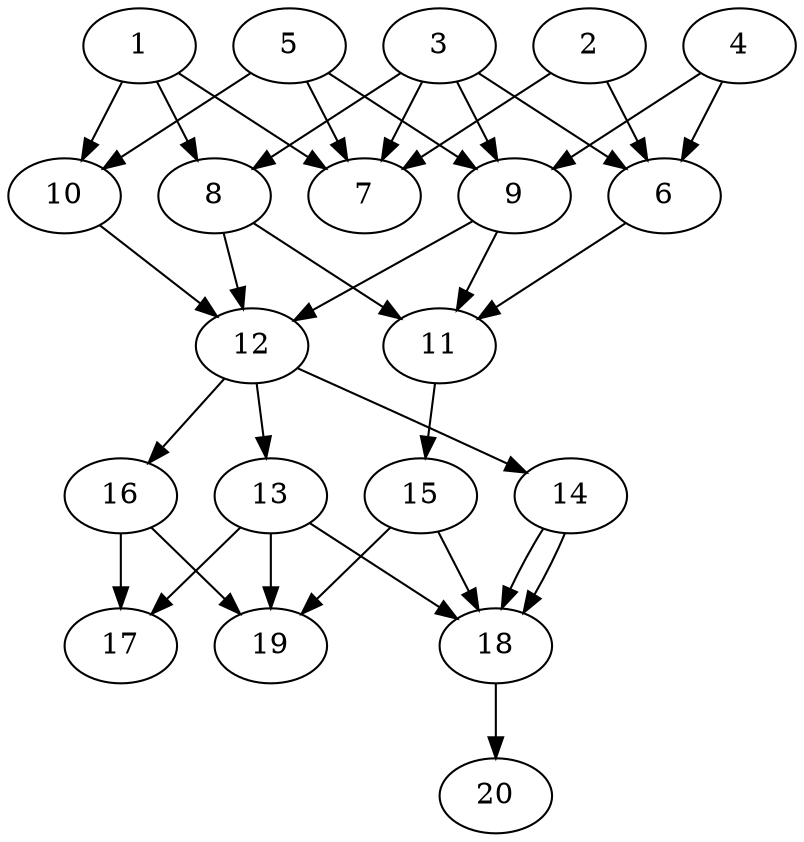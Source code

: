 // DAG automatically generated by daggen at Tue Aug  6 16:20:30 2019
// ./daggen --dot -n 20 --ccr 0.4 --fat 0.5 --regular 0.5 --density 0.8 --mindata 5242880 --maxdata 52428800 
digraph G {
  1 [size="60280320", alpha="0.03", expect_size="24112128"] 
  1 -> 7 [size ="24112128"]
  1 -> 8 [size ="24112128"]
  1 -> 10 [size ="24112128"]
  2 [size="59445760", alpha="0.12", expect_size="23778304"] 
  2 -> 6 [size ="23778304"]
  2 -> 7 [size ="23778304"]
  3 [size="63265280", alpha="0.12", expect_size="25306112"] 
  3 -> 6 [size ="25306112"]
  3 -> 7 [size ="25306112"]
  3 -> 8 [size ="25306112"]
  3 -> 9 [size ="25306112"]
  4 [size="41968640", alpha="0.19", expect_size="16787456"] 
  4 -> 6 [size ="16787456"]
  4 -> 9 [size ="16787456"]
  5 [size="91732480", alpha="0.18", expect_size="36692992"] 
  5 -> 7 [size ="36692992"]
  5 -> 9 [size ="36692992"]
  5 -> 10 [size ="36692992"]
  6 [size="31052800", alpha="0.11", expect_size="12421120"] 
  6 -> 11 [size ="12421120"]
  7 [size="126028800", alpha="0.06", expect_size="50411520"] 
  8 [size="94973440", alpha="0.19", expect_size="37989376"] 
  8 -> 11 [size ="37989376"]
  8 -> 12 [size ="37989376"]
  9 [size="110768640", alpha="0.19", expect_size="44307456"] 
  9 -> 11 [size ="44307456"]
  9 -> 12 [size ="44307456"]
  10 [size="115128320", alpha="0.06", expect_size="46051328"] 
  10 -> 12 [size ="46051328"]
  11 [size="23336960", alpha="0.01", expect_size="9334784"] 
  11 -> 15 [size ="9334784"]
  12 [size="42490880", alpha="0.13", expect_size="16996352"] 
  12 -> 13 [size ="16996352"]
  12 -> 14 [size ="16996352"]
  12 -> 16 [size ="16996352"]
  13 [size="111848960", alpha="0.16", expect_size="44739584"] 
  13 -> 17 [size ="44739584"]
  13 -> 18 [size ="44739584"]
  13 -> 19 [size ="44739584"]
  14 [size="61872640", alpha="0.19", expect_size="24749056"] 
  14 -> 18 [size ="24749056"]
  14 -> 18 [size ="24749056"]
  15 [size="58342400", alpha="0.09", expect_size="23336960"] 
  15 -> 18 [size ="23336960"]
  15 -> 19 [size ="23336960"]
  16 [size="44236800", alpha="0.09", expect_size="17694720"] 
  16 -> 17 [size ="17694720"]
  16 -> 19 [size ="17694720"]
  17 [size="107046400", alpha="0.08", expect_size="42818560"] 
  18 [size="21816320", alpha="0.15", expect_size="8726528"] 
  18 -> 20 [size ="8726528"]
  19 [size="15521280", alpha="0.19", expect_size="6208512"] 
  20 [size="126650880", alpha="0.15", expect_size="50660352"] 
}
